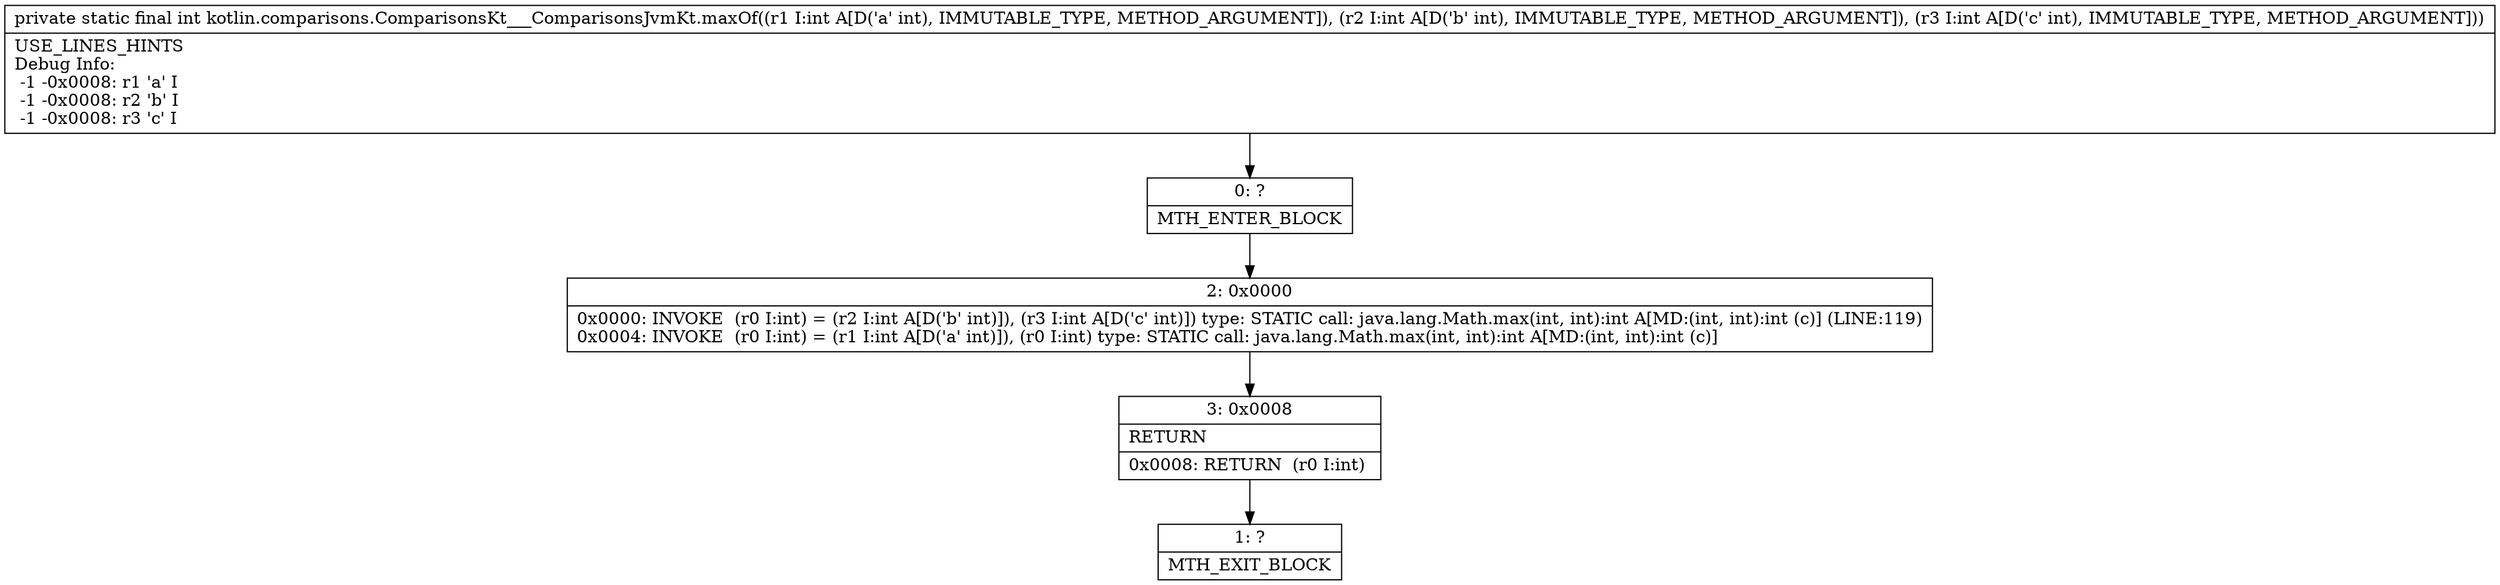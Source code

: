 digraph "CFG forkotlin.comparisons.ComparisonsKt___ComparisonsJvmKt.maxOf(III)I" {
Node_0 [shape=record,label="{0\:\ ?|MTH_ENTER_BLOCK\l}"];
Node_2 [shape=record,label="{2\:\ 0x0000|0x0000: INVOKE  (r0 I:int) = (r2 I:int A[D('b' int)]), (r3 I:int A[D('c' int)]) type: STATIC call: java.lang.Math.max(int, int):int A[MD:(int, int):int (c)] (LINE:119)\l0x0004: INVOKE  (r0 I:int) = (r1 I:int A[D('a' int)]), (r0 I:int) type: STATIC call: java.lang.Math.max(int, int):int A[MD:(int, int):int (c)]\l}"];
Node_3 [shape=record,label="{3\:\ 0x0008|RETURN\l|0x0008: RETURN  (r0 I:int) \l}"];
Node_1 [shape=record,label="{1\:\ ?|MTH_EXIT_BLOCK\l}"];
MethodNode[shape=record,label="{private static final int kotlin.comparisons.ComparisonsKt___ComparisonsJvmKt.maxOf((r1 I:int A[D('a' int), IMMUTABLE_TYPE, METHOD_ARGUMENT]), (r2 I:int A[D('b' int), IMMUTABLE_TYPE, METHOD_ARGUMENT]), (r3 I:int A[D('c' int), IMMUTABLE_TYPE, METHOD_ARGUMENT]))  | USE_LINES_HINTS\lDebug Info:\l  \-1 \-0x0008: r1 'a' I\l  \-1 \-0x0008: r2 'b' I\l  \-1 \-0x0008: r3 'c' I\l}"];
MethodNode -> Node_0;Node_0 -> Node_2;
Node_2 -> Node_3;
Node_3 -> Node_1;
}


